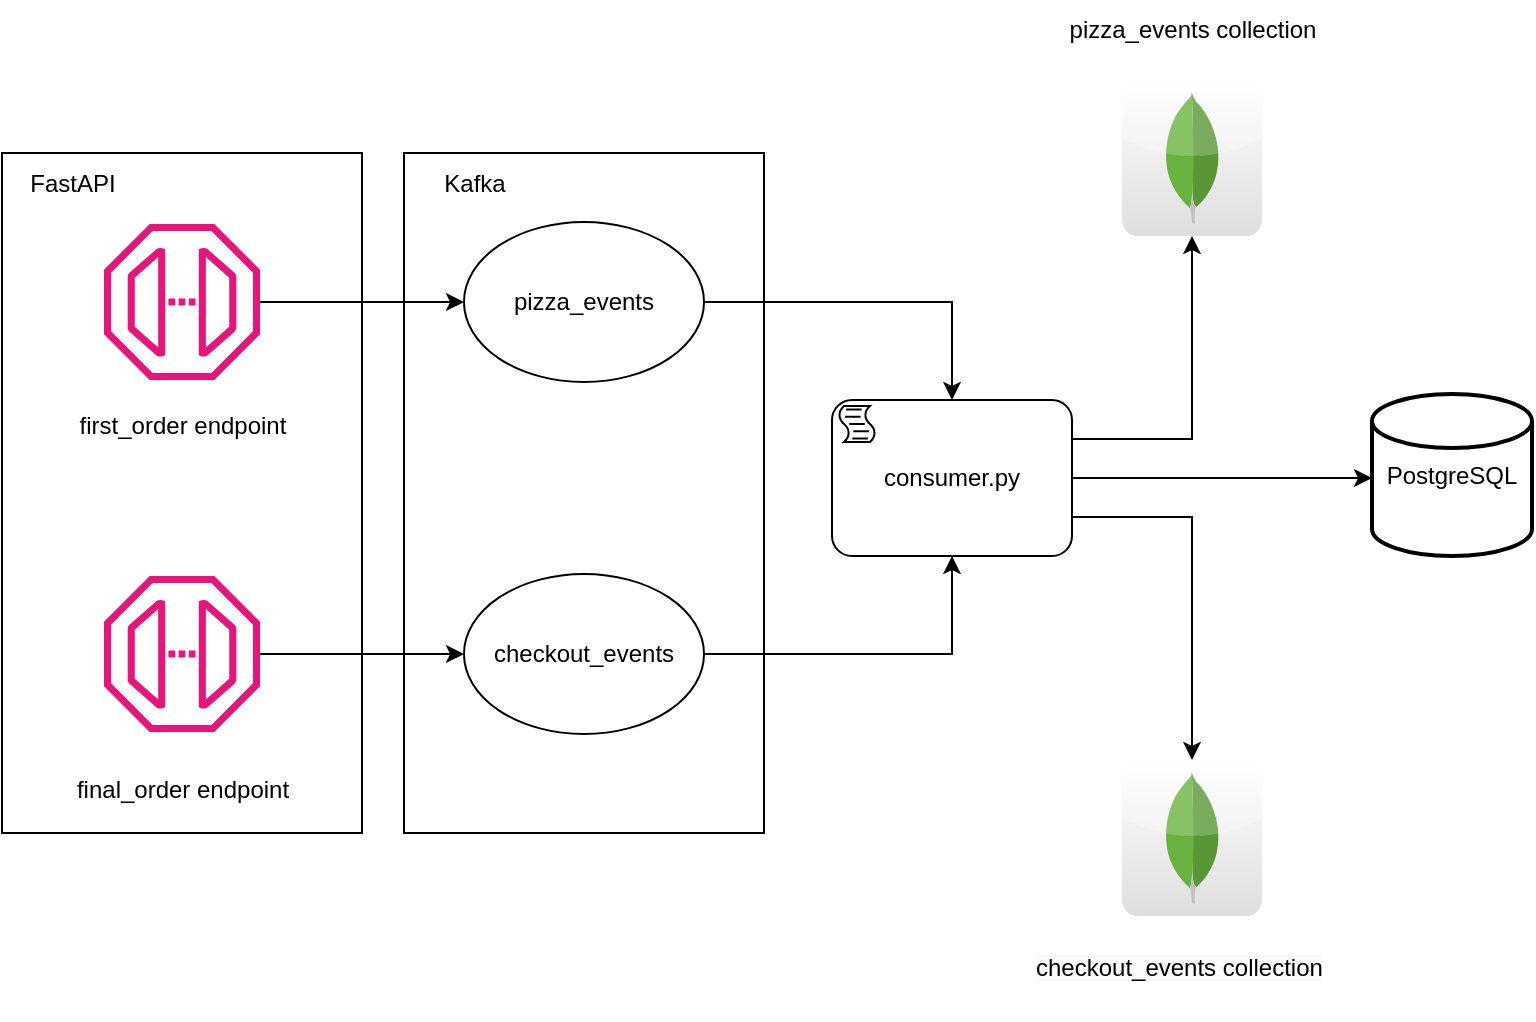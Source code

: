 <mxfile version="24.7.7">
  <diagram name="Page-1" id="OcTNQJEHIB_H8qVpvJLd">
    <mxGraphModel dx="1050" dy="653" grid="1" gridSize="10" guides="1" tooltips="1" connect="1" arrows="1" fold="1" page="1" pageScale="1" pageWidth="850" pageHeight="1100" math="0" shadow="0">
      <root>
        <mxCell id="0" />
        <mxCell id="1" parent="0" />
        <mxCell id="f_wLszosIwucmYi2b6Wq-27" value="" style="rounded=0;whiteSpace=wrap;html=1;" vertex="1" parent="1">
          <mxGeometry x="246" y="156.5" width="180" height="340" as="geometry" />
        </mxCell>
        <mxCell id="f_wLszosIwucmYi2b6Wq-22" value="" style="rounded=0;whiteSpace=wrap;html=1;" vertex="1" parent="1">
          <mxGeometry x="45" y="156.5" width="180" height="340" as="geometry" />
        </mxCell>
        <mxCell id="f_wLszosIwucmYi2b6Wq-18" style="edgeStyle=orthogonalEdgeStyle;rounded=0;orthogonalLoop=1;jettySize=auto;html=1;entryX=0.5;entryY=0;entryDx=0;entryDy=0;entryPerimeter=0;" edge="1" parent="1" source="f_wLszosIwucmYi2b6Wq-2" target="f_wLszosIwucmYi2b6Wq-21">
          <mxGeometry relative="1" as="geometry" />
        </mxCell>
        <mxCell id="f_wLszosIwucmYi2b6Wq-2" value="pizza_events" style="ellipse;whiteSpace=wrap;html=1;" vertex="1" parent="1">
          <mxGeometry x="276" y="191" width="120" height="80" as="geometry" />
        </mxCell>
        <mxCell id="f_wLszosIwucmYi2b6Wq-17" style="edgeStyle=orthogonalEdgeStyle;rounded=0;orthogonalLoop=1;jettySize=auto;html=1;entryX=0.5;entryY=1;entryDx=0;entryDy=0;entryPerimeter=0;" edge="1" parent="1" source="f_wLszosIwucmYi2b6Wq-3" target="f_wLszosIwucmYi2b6Wq-21">
          <mxGeometry relative="1" as="geometry" />
        </mxCell>
        <mxCell id="f_wLszosIwucmYi2b6Wq-3" value="checkout_events" style="ellipse;whiteSpace=wrap;html=1;" vertex="1" parent="1">
          <mxGeometry x="276" y="367" width="120" height="80" as="geometry" />
        </mxCell>
        <mxCell id="f_wLszosIwucmYi2b6Wq-5" value="FastAPI" style="text;html=1;align=center;verticalAlign=middle;resizable=0;points=[];autosize=1;strokeColor=none;fillColor=none;" vertex="1" parent="1">
          <mxGeometry x="45" y="156.5" width="70" height="30" as="geometry" />
        </mxCell>
        <mxCell id="f_wLszosIwucmYi2b6Wq-12" style="edgeStyle=orthogonalEdgeStyle;rounded=0;orthogonalLoop=1;jettySize=auto;html=1;entryX=0;entryY=0.5;entryDx=0;entryDy=0;" edge="1" parent="1" source="f_wLszosIwucmYi2b6Wq-6" target="f_wLszosIwucmYi2b6Wq-2">
          <mxGeometry relative="1" as="geometry" />
        </mxCell>
        <mxCell id="f_wLszosIwucmYi2b6Wq-6" value="" style="sketch=0;outlineConnect=0;fontColor=#232F3E;gradientColor=none;fillColor=#E7157B;strokeColor=none;dashed=0;verticalLabelPosition=bottom;verticalAlign=top;align=center;html=1;fontSize=12;fontStyle=0;aspect=fixed;pointerEvents=1;shape=mxgraph.aws4.endpoint;" vertex="1" parent="1">
          <mxGeometry x="96" y="192" width="78" height="78" as="geometry" />
        </mxCell>
        <mxCell id="f_wLszosIwucmYi2b6Wq-13" style="edgeStyle=orthogonalEdgeStyle;rounded=0;orthogonalLoop=1;jettySize=auto;html=1;entryX=0;entryY=0.5;entryDx=0;entryDy=0;" edge="1" parent="1" source="f_wLszosIwucmYi2b6Wq-7" target="f_wLszosIwucmYi2b6Wq-3">
          <mxGeometry relative="1" as="geometry" />
        </mxCell>
        <mxCell id="f_wLszosIwucmYi2b6Wq-7" value="" style="sketch=0;outlineConnect=0;fontColor=#232F3E;gradientColor=none;fillColor=#E7157B;strokeColor=none;dashed=0;verticalLabelPosition=bottom;verticalAlign=top;align=center;html=1;fontSize=12;fontStyle=0;aspect=fixed;pointerEvents=1;shape=mxgraph.aws4.endpoint;" vertex="1" parent="1">
          <mxGeometry x="96" y="368" width="78" height="78" as="geometry" />
        </mxCell>
        <mxCell id="f_wLszosIwucmYi2b6Wq-9" value="first_order endpoint" style="text;html=1;align=center;verticalAlign=middle;resizable=0;points=[];autosize=1;strokeColor=none;fillColor=none;" vertex="1" parent="1">
          <mxGeometry x="70" y="278" width="130" height="30" as="geometry" />
        </mxCell>
        <mxCell id="f_wLszosIwucmYi2b6Wq-10" value="final_order endpoint" style="text;html=1;align=center;verticalAlign=middle;resizable=0;points=[];autosize=1;strokeColor=none;fillColor=none;" vertex="1" parent="1">
          <mxGeometry x="70" y="460" width="130" height="30" as="geometry" />
        </mxCell>
        <mxCell id="f_wLszosIwucmYi2b6Wq-14" value="" style="dashed=0;outlineConnect=0;html=1;align=center;labelPosition=center;verticalLabelPosition=bottom;verticalAlign=top;shape=mxgraph.webicons.mongodb;gradientColor=#DFDEDE" vertex="1" parent="1">
          <mxGeometry x="605" y="120" width="70" height="78" as="geometry" />
        </mxCell>
        <mxCell id="f_wLszosIwucmYi2b6Wq-16" value="" style="dashed=0;outlineConnect=0;html=1;align=center;labelPosition=center;verticalLabelPosition=bottom;verticalAlign=top;shape=mxgraph.webicons.mongodb;gradientColor=#DFDEDE" vertex="1" parent="1">
          <mxGeometry x="605" y="460" width="70" height="78" as="geometry" />
        </mxCell>
        <mxCell id="f_wLszosIwucmYi2b6Wq-19" value="pizza_events collection" style="text;html=1;align=center;verticalAlign=middle;resizable=0;points=[];autosize=1;strokeColor=none;fillColor=none;" vertex="1" parent="1">
          <mxGeometry x="565" y="80" width="150" height="30" as="geometry" />
        </mxCell>
        <mxCell id="f_wLszosIwucmYi2b6Wq-20" value="&lt;span style=&quot;color: rgb(0, 0, 0); font-family: Helvetica; font-size: 12px; font-style: normal; font-variant-ligatures: normal; font-variant-caps: normal; font-weight: 400; letter-spacing: normal; orphans: 2; text-align: center; text-indent: 0px; text-transform: none; widows: 2; word-spacing: 0px; -webkit-text-stroke-width: 0px; white-space: nowrap; background-color: rgb(251, 251, 251); text-decoration-thickness: initial; text-decoration-style: initial; text-decoration-color: initial; display: inline !important; float: none;&quot;&gt;checkout_events collection&lt;/span&gt;" style="text;whiteSpace=wrap;html=1;" vertex="1" parent="1">
          <mxGeometry x="560" y="550" width="160" height="40" as="geometry" />
        </mxCell>
        <mxCell id="f_wLszosIwucmYi2b6Wq-31" style="edgeStyle=orthogonalEdgeStyle;rounded=0;orthogonalLoop=1;jettySize=auto;html=1;exitX=1;exitY=0.25;exitDx=0;exitDy=0;exitPerimeter=0;" edge="1" parent="1" source="f_wLszosIwucmYi2b6Wq-21" target="f_wLszosIwucmYi2b6Wq-14">
          <mxGeometry relative="1" as="geometry" />
        </mxCell>
        <mxCell id="f_wLszosIwucmYi2b6Wq-32" style="edgeStyle=orthogonalEdgeStyle;rounded=0;orthogonalLoop=1;jettySize=auto;html=1;exitX=1;exitY=0.75;exitDx=0;exitDy=0;exitPerimeter=0;" edge="1" parent="1" source="f_wLszosIwucmYi2b6Wq-21" target="f_wLszosIwucmYi2b6Wq-16">
          <mxGeometry relative="1" as="geometry" />
        </mxCell>
        <mxCell id="f_wLszosIwucmYi2b6Wq-33" style="edgeStyle=orthogonalEdgeStyle;rounded=0;orthogonalLoop=1;jettySize=auto;html=1;" edge="1" parent="1" source="f_wLszosIwucmYi2b6Wq-21">
          <mxGeometry relative="1" as="geometry">
            <mxPoint x="730" y="319" as="targetPoint" />
          </mxGeometry>
        </mxCell>
        <mxCell id="f_wLszosIwucmYi2b6Wq-21" value="consumer.py" style="points=[[0.25,0,0],[0.5,0,0],[0.75,0,0],[1,0.25,0],[1,0.5,0],[1,0.75,0],[0.75,1,0],[0.5,1,0],[0.25,1,0],[0,0.75,0],[0,0.5,0],[0,0.25,0]];shape=mxgraph.bpmn.task;whiteSpace=wrap;rectStyle=rounded;size=10;html=1;container=1;expand=0;collapsible=0;taskMarker=script;" vertex="1" parent="1">
          <mxGeometry x="460" y="280" width="120" height="78" as="geometry" />
        </mxCell>
        <mxCell id="f_wLszosIwucmYi2b6Wq-28" value="Kafka" style="text;html=1;align=center;verticalAlign=middle;resizable=0;points=[];autosize=1;strokeColor=none;fillColor=none;" vertex="1" parent="1">
          <mxGeometry x="256" y="156.5" width="50" height="30" as="geometry" />
        </mxCell>
        <mxCell id="f_wLszosIwucmYi2b6Wq-34" value="PostgreSQL" style="strokeWidth=2;html=1;shape=mxgraph.flowchart.database;whiteSpace=wrap;" vertex="1" parent="1">
          <mxGeometry x="730" y="277" width="80" height="81" as="geometry" />
        </mxCell>
      </root>
    </mxGraphModel>
  </diagram>
</mxfile>
